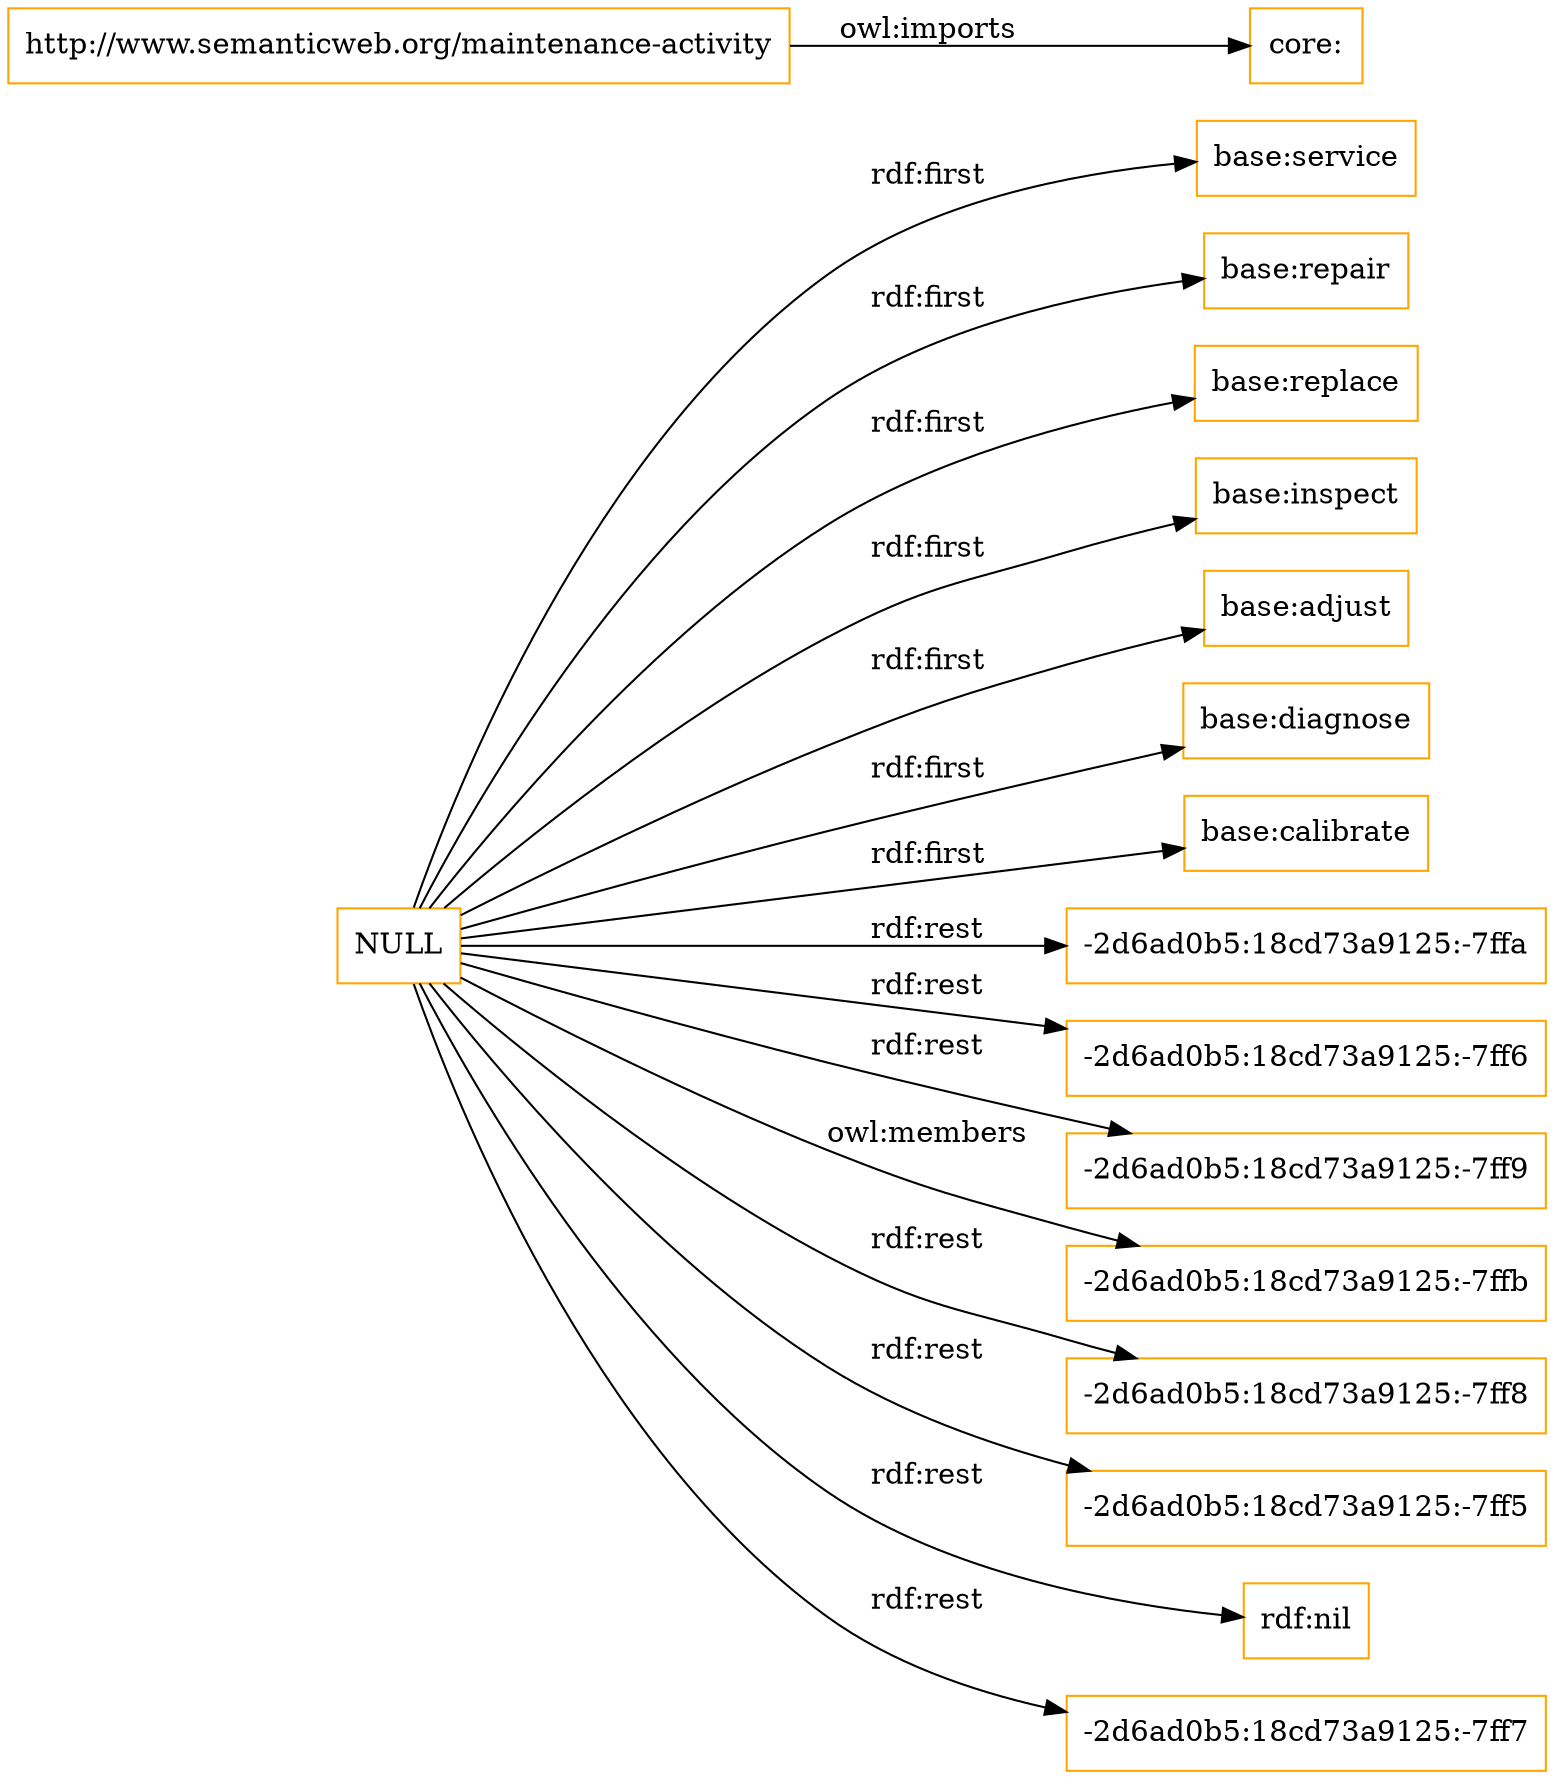 digraph ar2dtool_diagram { 
rankdir=LR;
size="1501"
node [shape = rectangle, color="orange"]; "base:service" "base:repair" "base:replace" "base:inspect" "base:adjust" "base:diagnose" "base:calibrate" ; /*classes style*/
	"http://www.semanticweb.org/maintenance-activity" -> "core:" [ label = "owl:imports" ];
	"NULL" -> "base:calibrate" [ label = "rdf:first" ];
	"NULL" -> "-2d6ad0b5:18cd73a9125:-7ffa" [ label = "rdf:rest" ];
	"NULL" -> "-2d6ad0b5:18cd73a9125:-7ff6" [ label = "rdf:rest" ];
	"NULL" -> "-2d6ad0b5:18cd73a9125:-7ff9" [ label = "rdf:rest" ];
	"NULL" -> "base:replace" [ label = "rdf:first" ];
	"NULL" -> "-2d6ad0b5:18cd73a9125:-7ffb" [ label = "owl:members" ];
	"NULL" -> "-2d6ad0b5:18cd73a9125:-7ff8" [ label = "rdf:rest" ];
	"NULL" -> "-2d6ad0b5:18cd73a9125:-7ff5" [ label = "rdf:rest" ];
	"NULL" -> "base:adjust" [ label = "rdf:first" ];
	"NULL" -> "rdf:nil" [ label = "rdf:rest" ];
	"NULL" -> "-2d6ad0b5:18cd73a9125:-7ff7" [ label = "rdf:rest" ];
	"NULL" -> "base:service" [ label = "rdf:first" ];
	"NULL" -> "base:inspect" [ label = "rdf:first" ];
	"NULL" -> "base:repair" [ label = "rdf:first" ];
	"NULL" -> "base:diagnose" [ label = "rdf:first" ];

}
